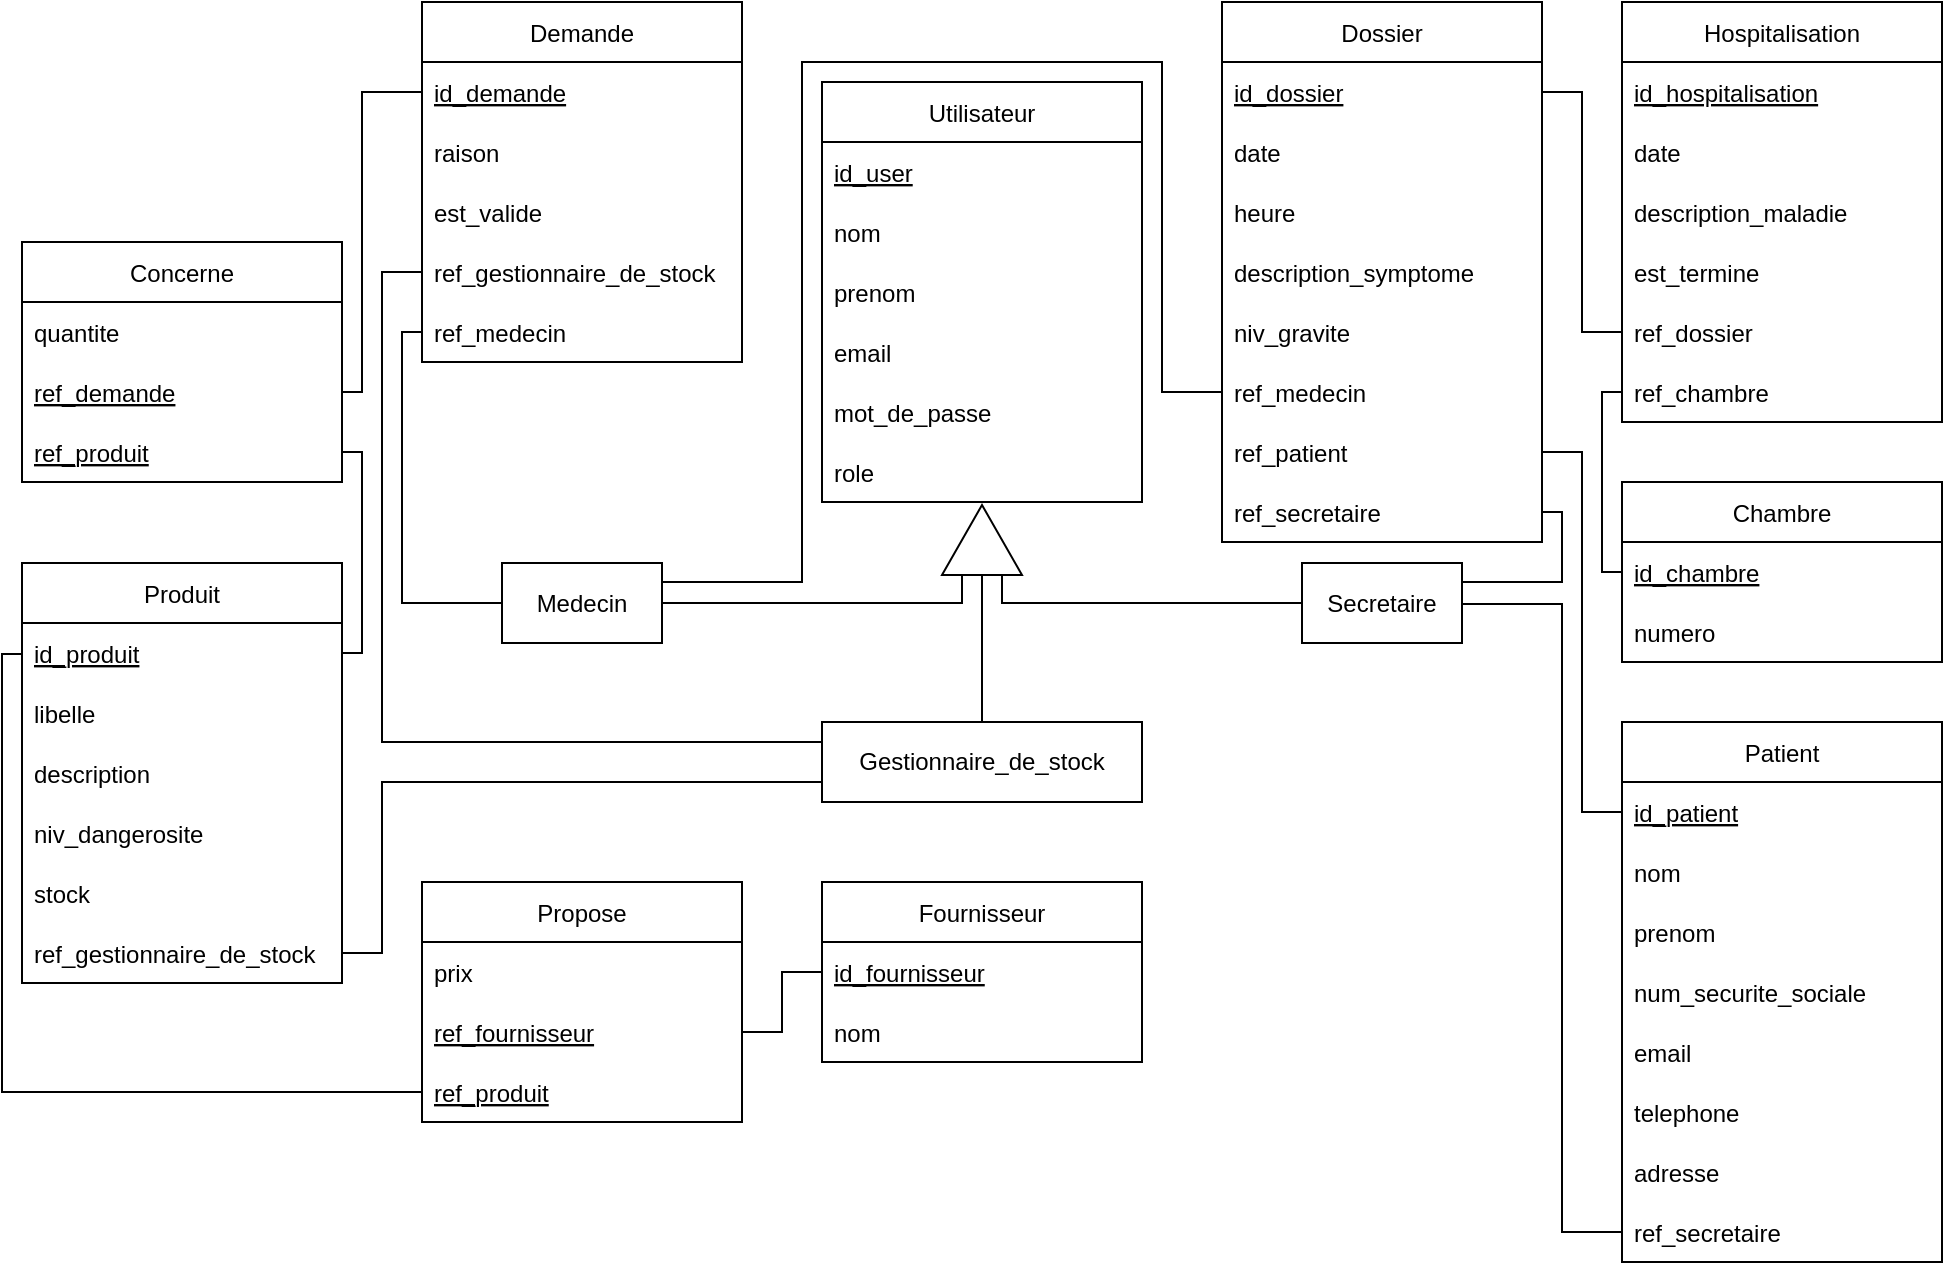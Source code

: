 <mxfile version="20.8.3" type="device"><diagram id="dr7y5gX4dk1mV74c-nIs" name="Page-1"><mxGraphModel dx="1547" dy="1036" grid="1" gridSize="10" guides="1" tooltips="1" connect="1" arrows="1" fold="1" page="0" pageScale="1" pageWidth="827" pageHeight="1169" math="0" shadow="0"><root><mxCell id="0"/><mxCell id="1" parent="0"/><mxCell id="97bpnOYT99kCRVey7zHK-1" value="Utilisateur" style="swimlane;fontStyle=0;childLayout=stackLayout;horizontal=1;startSize=30;horizontalStack=0;resizeParent=1;resizeParentMax=0;resizeLast=0;collapsible=1;marginBottom=0;" parent="1" vertex="1"><mxGeometry x="160" width="160" height="210" as="geometry"/></mxCell><mxCell id="97bpnOYT99kCRVey7zHK-2" value="id_user" style="text;strokeColor=none;fillColor=none;align=left;verticalAlign=middle;spacingLeft=4;spacingRight=4;overflow=hidden;points=[[0,0.5],[1,0.5]];portConstraint=eastwest;rotatable=0;fontStyle=4" parent="97bpnOYT99kCRVey7zHK-1" vertex="1"><mxGeometry y="30" width="160" height="30" as="geometry"/></mxCell><mxCell id="97bpnOYT99kCRVey7zHK-3" value="nom" style="text;strokeColor=none;fillColor=none;align=left;verticalAlign=middle;spacingLeft=4;spacingRight=4;overflow=hidden;points=[[0,0.5],[1,0.5]];portConstraint=eastwest;rotatable=0;" parent="97bpnOYT99kCRVey7zHK-1" vertex="1"><mxGeometry y="60" width="160" height="30" as="geometry"/></mxCell><mxCell id="97bpnOYT99kCRVey7zHK-4" value="prenom" style="text;strokeColor=none;fillColor=none;align=left;verticalAlign=middle;spacingLeft=4;spacingRight=4;overflow=hidden;points=[[0,0.5],[1,0.5]];portConstraint=eastwest;rotatable=0;" parent="97bpnOYT99kCRVey7zHK-1" vertex="1"><mxGeometry y="90" width="160" height="30" as="geometry"/></mxCell><mxCell id="97bpnOYT99kCRVey7zHK-5" value="email" style="text;strokeColor=none;fillColor=none;align=left;verticalAlign=middle;spacingLeft=4;spacingRight=4;overflow=hidden;points=[[0,0.5],[1,0.5]];portConstraint=eastwest;rotatable=0;" parent="97bpnOYT99kCRVey7zHK-1" vertex="1"><mxGeometry y="120" width="160" height="30" as="geometry"/></mxCell><mxCell id="em_v0NNv1Xu5IF9WONTU-8" value="mot_de_passe" style="text;strokeColor=none;fillColor=none;align=left;verticalAlign=middle;spacingLeft=4;spacingRight=4;overflow=hidden;points=[[0,0.5],[1,0.5]];portConstraint=eastwest;rotatable=0;" parent="97bpnOYT99kCRVey7zHK-1" vertex="1"><mxGeometry y="150" width="160" height="30" as="geometry"/></mxCell><mxCell id="97bpnOYT99kCRVey7zHK-101" value="role" style="text;strokeColor=none;fillColor=none;align=left;verticalAlign=middle;spacingLeft=4;spacingRight=4;overflow=hidden;points=[[0,0.5],[1,0.5]];portConstraint=eastwest;rotatable=0;" parent="97bpnOYT99kCRVey7zHK-1" vertex="1"><mxGeometry y="180" width="160" height="30" as="geometry"/></mxCell><mxCell id="97bpnOYT99kCRVey7zHK-47" value="Patient" style="swimlane;fontStyle=0;childLayout=stackLayout;horizontal=1;startSize=30;horizontalStack=0;resizeParent=1;resizeParentMax=0;resizeLast=0;collapsible=1;marginBottom=0;" parent="1" vertex="1"><mxGeometry x="560" y="320" width="160" height="270" as="geometry"/></mxCell><mxCell id="97bpnOYT99kCRVey7zHK-49" value="id_patient" style="text;strokeColor=none;fillColor=none;align=left;verticalAlign=middle;spacingLeft=4;spacingRight=4;overflow=hidden;points=[[0,0.5],[1,0.5]];portConstraint=eastwest;rotatable=0;fontStyle=4" parent="97bpnOYT99kCRVey7zHK-47" vertex="1"><mxGeometry y="30" width="160" height="30" as="geometry"/></mxCell><mxCell id="97bpnOYT99kCRVey7zHK-50" value="nom" style="text;strokeColor=none;fillColor=none;align=left;verticalAlign=middle;spacingLeft=4;spacingRight=4;overflow=hidden;points=[[0,0.5],[1,0.5]];portConstraint=eastwest;rotatable=0;" parent="97bpnOYT99kCRVey7zHK-47" vertex="1"><mxGeometry y="60" width="160" height="30" as="geometry"/></mxCell><mxCell id="97bpnOYT99kCRVey7zHK-51" value="prenom" style="text;strokeColor=none;fillColor=none;align=left;verticalAlign=middle;spacingLeft=4;spacingRight=4;overflow=hidden;points=[[0,0.5],[1,0.5]];portConstraint=eastwest;rotatable=0;" parent="97bpnOYT99kCRVey7zHK-47" vertex="1"><mxGeometry y="90" width="160" height="30" as="geometry"/></mxCell><mxCell id="97bpnOYT99kCRVey7zHK-52" value="num_securite_sociale" style="text;strokeColor=none;fillColor=none;align=left;verticalAlign=middle;spacingLeft=4;spacingRight=4;overflow=hidden;points=[[0,0.5],[1,0.5]];portConstraint=eastwest;rotatable=0;" parent="97bpnOYT99kCRVey7zHK-47" vertex="1"><mxGeometry y="120" width="160" height="30" as="geometry"/></mxCell><mxCell id="97bpnOYT99kCRVey7zHK-57" value="email" style="text;strokeColor=none;fillColor=none;align=left;verticalAlign=middle;spacingLeft=4;spacingRight=4;overflow=hidden;points=[[0,0.5],[1,0.5]];portConstraint=eastwest;rotatable=0;" parent="97bpnOYT99kCRVey7zHK-47" vertex="1"><mxGeometry y="150" width="160" height="30" as="geometry"/></mxCell><mxCell id="97bpnOYT99kCRVey7zHK-58" value="telephone" style="text;strokeColor=none;fillColor=none;align=left;verticalAlign=middle;spacingLeft=4;spacingRight=4;overflow=hidden;points=[[0,0.5],[1,0.5]];portConstraint=eastwest;rotatable=0;" parent="97bpnOYT99kCRVey7zHK-47" vertex="1"><mxGeometry y="180" width="160" height="30" as="geometry"/></mxCell><mxCell id="97bpnOYT99kCRVey7zHK-59" value="adresse" style="text;strokeColor=none;fillColor=none;align=left;verticalAlign=middle;spacingLeft=4;spacingRight=4;overflow=hidden;points=[[0,0.5],[1,0.5]];portConstraint=eastwest;rotatable=0;" parent="97bpnOYT99kCRVey7zHK-47" vertex="1"><mxGeometry y="210" width="160" height="30" as="geometry"/></mxCell><mxCell id="DgEalmae6vE1RJ-ZR6iM-13" value="ref_secretaire" style="text;strokeColor=none;fillColor=none;align=left;verticalAlign=middle;spacingLeft=4;spacingRight=4;overflow=hidden;points=[[0,0.5],[1,0.5]];portConstraint=eastwest;rotatable=0;" parent="97bpnOYT99kCRVey7zHK-47" vertex="1"><mxGeometry y="240" width="160" height="30" as="geometry"/></mxCell><mxCell id="97bpnOYT99kCRVey7zHK-53" value="Dossier" style="swimlane;fontStyle=0;childLayout=stackLayout;horizontal=1;startSize=30;horizontalStack=0;resizeParent=1;resizeParentMax=0;resizeLast=0;collapsible=1;marginBottom=0;" parent="1" vertex="1"><mxGeometry x="360" y="-40" width="160" height="270" as="geometry"/></mxCell><mxCell id="97bpnOYT99kCRVey7zHK-54" value="id_dossier" style="text;strokeColor=none;fillColor=none;align=left;verticalAlign=middle;spacingLeft=4;spacingRight=4;overflow=hidden;points=[[0,0.5],[1,0.5]];portConstraint=eastwest;rotatable=0;fontStyle=4" parent="97bpnOYT99kCRVey7zHK-53" vertex="1"><mxGeometry y="30" width="160" height="30" as="geometry"/></mxCell><mxCell id="97bpnOYT99kCRVey7zHK-55" value="date" style="text;strokeColor=none;fillColor=none;align=left;verticalAlign=middle;spacingLeft=4;spacingRight=4;overflow=hidden;points=[[0,0.5],[1,0.5]];portConstraint=eastwest;rotatable=0;" parent="97bpnOYT99kCRVey7zHK-53" vertex="1"><mxGeometry y="60" width="160" height="30" as="geometry"/></mxCell><mxCell id="97bpnOYT99kCRVey7zHK-56" value="heure" style="text;strokeColor=none;fillColor=none;align=left;verticalAlign=middle;spacingLeft=4;spacingRight=4;overflow=hidden;points=[[0,0.5],[1,0.5]];portConstraint=eastwest;rotatable=0;" parent="97bpnOYT99kCRVey7zHK-53" vertex="1"><mxGeometry y="90" width="160" height="30" as="geometry"/></mxCell><mxCell id="97bpnOYT99kCRVey7zHK-60" value="description_symptome" style="text;strokeColor=none;fillColor=none;align=left;verticalAlign=middle;spacingLeft=4;spacingRight=4;overflow=hidden;points=[[0,0.5],[1,0.5]];portConstraint=eastwest;rotatable=0;" parent="97bpnOYT99kCRVey7zHK-53" vertex="1"><mxGeometry y="120" width="160" height="30" as="geometry"/></mxCell><mxCell id="97bpnOYT99kCRVey7zHK-61" value="niv_gravite" style="text;strokeColor=none;fillColor=none;align=left;verticalAlign=middle;spacingLeft=4;spacingRight=4;overflow=hidden;points=[[0,0.5],[1,0.5]];portConstraint=eastwest;rotatable=0;" parent="97bpnOYT99kCRVey7zHK-53" vertex="1"><mxGeometry y="150" width="160" height="30" as="geometry"/></mxCell><mxCell id="DgEalmae6vE1RJ-ZR6iM-15" value="ref_medecin" style="text;strokeColor=none;fillColor=none;align=left;verticalAlign=middle;spacingLeft=4;spacingRight=4;overflow=hidden;points=[[0,0.5],[1,0.5]];portConstraint=eastwest;rotatable=0;" parent="97bpnOYT99kCRVey7zHK-53" vertex="1"><mxGeometry y="180" width="160" height="30" as="geometry"/></mxCell><mxCell id="DgEalmae6vE1RJ-ZR6iM-9" value="ref_patient" style="text;strokeColor=none;fillColor=none;align=left;verticalAlign=middle;spacingLeft=4;spacingRight=4;overflow=hidden;points=[[0,0.5],[1,0.5]];portConstraint=eastwest;rotatable=0;" parent="97bpnOYT99kCRVey7zHK-53" vertex="1"><mxGeometry y="210" width="160" height="30" as="geometry"/></mxCell><mxCell id="DgEalmae6vE1RJ-ZR6iM-10" value="ref_secretaire" style="text;strokeColor=none;fillColor=none;align=left;verticalAlign=middle;spacingLeft=4;spacingRight=4;overflow=hidden;points=[[0,0.5],[1,0.5]];portConstraint=eastwest;rotatable=0;" parent="97bpnOYT99kCRVey7zHK-53" vertex="1"><mxGeometry y="240" width="160" height="30" as="geometry"/></mxCell><mxCell id="97bpnOYT99kCRVey7zHK-63" value="Hospitalisation" style="swimlane;fontStyle=0;childLayout=stackLayout;horizontal=1;startSize=30;horizontalStack=0;resizeParent=1;resizeParentMax=0;resizeLast=0;collapsible=1;marginBottom=0;" parent="1" vertex="1"><mxGeometry x="560" y="-40" width="160" height="210" as="geometry"/></mxCell><mxCell id="97bpnOYT99kCRVey7zHK-64" value="id_hospitalisation" style="text;strokeColor=none;fillColor=none;align=left;verticalAlign=middle;spacingLeft=4;spacingRight=4;overflow=hidden;points=[[0,0.5],[1,0.5]];portConstraint=eastwest;rotatable=0;fontStyle=4" parent="97bpnOYT99kCRVey7zHK-63" vertex="1"><mxGeometry y="30" width="160" height="30" as="geometry"/></mxCell><mxCell id="97bpnOYT99kCRVey7zHK-65" value="date" style="text;strokeColor=none;fillColor=none;align=left;verticalAlign=middle;spacingLeft=4;spacingRight=4;overflow=hidden;points=[[0,0.5],[1,0.5]];portConstraint=eastwest;rotatable=0;" parent="97bpnOYT99kCRVey7zHK-63" vertex="1"><mxGeometry y="60" width="160" height="30" as="geometry"/></mxCell><mxCell id="97bpnOYT99kCRVey7zHK-66" value="description_maladie" style="text;strokeColor=none;fillColor=none;align=left;verticalAlign=middle;spacingLeft=4;spacingRight=4;overflow=hidden;points=[[0,0.5],[1,0.5]];portConstraint=eastwest;rotatable=0;" parent="97bpnOYT99kCRVey7zHK-63" vertex="1"><mxGeometry y="90" width="160" height="30" as="geometry"/></mxCell><mxCell id="97bpnOYT99kCRVey7zHK-123" value="est_termine" style="text;strokeColor=none;fillColor=none;align=left;verticalAlign=middle;spacingLeft=4;spacingRight=4;overflow=hidden;points=[[0,0.5],[1,0.5]];portConstraint=eastwest;rotatable=0;" parent="97bpnOYT99kCRVey7zHK-63" vertex="1"><mxGeometry y="120" width="160" height="30" as="geometry"/></mxCell><mxCell id="DgEalmae6vE1RJ-ZR6iM-6" value="ref_dossier" style="text;strokeColor=none;fillColor=none;align=left;verticalAlign=middle;spacingLeft=4;spacingRight=4;overflow=hidden;points=[[0,0.5],[1,0.5]];portConstraint=eastwest;rotatable=0;" parent="97bpnOYT99kCRVey7zHK-63" vertex="1"><mxGeometry y="150" width="160" height="30" as="geometry"/></mxCell><mxCell id="DgEalmae6vE1RJ-ZR6iM-2" value="ref_chambre" style="text;strokeColor=none;fillColor=none;align=left;verticalAlign=middle;spacingLeft=4;spacingRight=4;overflow=hidden;points=[[0,0.5],[1,0.5]];portConstraint=eastwest;rotatable=0;" parent="97bpnOYT99kCRVey7zHK-63" vertex="1"><mxGeometry y="180" width="160" height="30" as="geometry"/></mxCell><mxCell id="97bpnOYT99kCRVey7zHK-67" value="Chambre" style="swimlane;fontStyle=0;childLayout=stackLayout;horizontal=1;startSize=30;horizontalStack=0;resizeParent=1;resizeParentMax=0;resizeLast=0;collapsible=1;marginBottom=0;" parent="1" vertex="1"><mxGeometry x="560" y="200" width="160" height="90" as="geometry"/></mxCell><mxCell id="97bpnOYT99kCRVey7zHK-68" value="id_chambre" style="text;strokeColor=none;fillColor=none;align=left;verticalAlign=middle;spacingLeft=4;spacingRight=4;overflow=hidden;points=[[0,0.5],[1,0.5]];portConstraint=eastwest;rotatable=0;fontStyle=4" parent="97bpnOYT99kCRVey7zHK-67" vertex="1"><mxGeometry y="30" width="160" height="30" as="geometry"/></mxCell><mxCell id="97bpnOYT99kCRVey7zHK-70" value="numero" style="text;strokeColor=none;fillColor=none;align=left;verticalAlign=middle;spacingLeft=4;spacingRight=4;overflow=hidden;points=[[0,0.5],[1,0.5]];portConstraint=eastwest;rotatable=0;" parent="97bpnOYT99kCRVey7zHK-67" vertex="1"><mxGeometry y="60" width="160" height="30" as="geometry"/></mxCell><mxCell id="97bpnOYT99kCRVey7zHK-75" value="Demande" style="swimlane;fontStyle=0;childLayout=stackLayout;horizontal=1;startSize=30;horizontalStack=0;resizeParent=1;resizeParentMax=0;resizeLast=0;collapsible=1;marginBottom=0;" parent="1" vertex="1"><mxGeometry x="-40" y="-40" width="160" height="180" as="geometry"/></mxCell><mxCell id="97bpnOYT99kCRVey7zHK-79" value="id_demande" style="text;strokeColor=none;fillColor=none;align=left;verticalAlign=middle;spacingLeft=4;spacingRight=4;overflow=hidden;points=[[0,0.5],[1,0.5]];portConstraint=eastwest;rotatable=0;fontStyle=4" parent="97bpnOYT99kCRVey7zHK-75" vertex="1"><mxGeometry y="30" width="160" height="30" as="geometry"/></mxCell><mxCell id="em_v0NNv1Xu5IF9WONTU-36" value="raison" style="text;strokeColor=none;fillColor=none;align=left;verticalAlign=middle;spacingLeft=4;spacingRight=4;overflow=hidden;points=[[0,0.5],[1,0.5]];portConstraint=eastwest;rotatable=0;" parent="97bpnOYT99kCRVey7zHK-75" vertex="1"><mxGeometry y="60" width="160" height="30" as="geometry"/></mxCell><mxCell id="97bpnOYT99kCRVey7zHK-76" value="est_valide" style="text;strokeColor=none;fillColor=none;align=left;verticalAlign=middle;spacingLeft=4;spacingRight=4;overflow=hidden;points=[[0,0.5],[1,0.5]];portConstraint=eastwest;rotatable=0;" parent="97bpnOYT99kCRVey7zHK-75" vertex="1"><mxGeometry y="90" width="160" height="30" as="geometry"/></mxCell><mxCell id="DgEalmae6vE1RJ-ZR6iM-25" value="ref_gestionnaire_de_stock" style="text;strokeColor=none;fillColor=none;align=left;verticalAlign=middle;spacingLeft=4;spacingRight=4;overflow=hidden;points=[[0,0.5],[1,0.5]];portConstraint=eastwest;rotatable=0;" parent="97bpnOYT99kCRVey7zHK-75" vertex="1"><mxGeometry y="120" width="160" height="30" as="geometry"/></mxCell><mxCell id="DgEalmae6vE1RJ-ZR6iM-17" value="ref_medecin" style="text;strokeColor=none;fillColor=none;align=left;verticalAlign=middle;spacingLeft=4;spacingRight=4;overflow=hidden;points=[[0,0.5],[1,0.5]];portConstraint=eastwest;rotatable=0;" parent="97bpnOYT99kCRVey7zHK-75" vertex="1"><mxGeometry y="150" width="160" height="30" as="geometry"/></mxCell><mxCell id="97bpnOYT99kCRVey7zHK-85" value="Produit" style="swimlane;fontStyle=0;childLayout=stackLayout;horizontal=1;startSize=30;horizontalStack=0;resizeParent=1;resizeParentMax=0;resizeLast=0;collapsible=1;marginBottom=0;" parent="1" vertex="1"><mxGeometry x="-240" y="240.5" width="160" height="210" as="geometry"/></mxCell><mxCell id="97bpnOYT99kCRVey7zHK-86" value="id_produit" style="text;strokeColor=none;fillColor=none;align=left;verticalAlign=middle;spacingLeft=4;spacingRight=4;overflow=hidden;points=[[0,0.5],[1,0.5]];portConstraint=eastwest;rotatable=0;fontStyle=4" parent="97bpnOYT99kCRVey7zHK-85" vertex="1"><mxGeometry y="30" width="160" height="30" as="geometry"/></mxCell><mxCell id="97bpnOYT99kCRVey7zHK-87" value="libelle" style="text;strokeColor=none;fillColor=none;align=left;verticalAlign=middle;spacingLeft=4;spacingRight=4;overflow=hidden;points=[[0,0.5],[1,0.5]];portConstraint=eastwest;rotatable=0;" parent="97bpnOYT99kCRVey7zHK-85" vertex="1"><mxGeometry y="60" width="160" height="30" as="geometry"/></mxCell><mxCell id="97bpnOYT99kCRVey7zHK-136" value="description" style="text;strokeColor=none;fillColor=none;align=left;verticalAlign=middle;spacingLeft=4;spacingRight=4;overflow=hidden;points=[[0,0.5],[1,0.5]];portConstraint=eastwest;rotatable=0;" parent="97bpnOYT99kCRVey7zHK-85" vertex="1"><mxGeometry y="90" width="160" height="30" as="geometry"/></mxCell><mxCell id="97bpnOYT99kCRVey7zHK-137" value="niv_dangerosite" style="text;strokeColor=none;fillColor=none;align=left;verticalAlign=middle;spacingLeft=4;spacingRight=4;overflow=hidden;points=[[0,0.5],[1,0.5]];portConstraint=eastwest;rotatable=0;" parent="97bpnOYT99kCRVey7zHK-85" vertex="1"><mxGeometry y="120" width="160" height="30" as="geometry"/></mxCell><mxCell id="97bpnOYT99kCRVey7zHK-154" value="stock" style="text;strokeColor=none;fillColor=none;align=left;verticalAlign=middle;spacingLeft=4;spacingRight=4;overflow=hidden;points=[[0,0.5],[1,0.5]];portConstraint=eastwest;rotatable=0;" parent="97bpnOYT99kCRVey7zHK-85" vertex="1"><mxGeometry y="150" width="160" height="30" as="geometry"/></mxCell><mxCell id="DgEalmae6vE1RJ-ZR6iM-22" value="ref_gestionnaire_de_stock" style="text;strokeColor=none;fillColor=none;align=left;verticalAlign=middle;spacingLeft=4;spacingRight=4;overflow=hidden;points=[[0,0.5],[1,0.5]];portConstraint=eastwest;rotatable=0;" parent="97bpnOYT99kCRVey7zHK-85" vertex="1"><mxGeometry y="180" width="160" height="30" as="geometry"/></mxCell><mxCell id="97bpnOYT99kCRVey7zHK-102" value="" style="triangle;whiteSpace=wrap;html=1;rotation=-90;" parent="1" vertex="1"><mxGeometry x="222.5" y="209" width="35" height="40" as="geometry"/></mxCell><mxCell id="em_v0NNv1Xu5IF9WONTU-7" style="edgeStyle=orthogonalEdgeStyle;rounded=0;orthogonalLoop=1;jettySize=auto;html=1;entryX=0;entryY=0.25;entryDx=0;entryDy=0;endArrow=none;endFill=0;" parent="1" source="97bpnOYT99kCRVey7zHK-103" target="97bpnOYT99kCRVey7zHK-102" edge="1"><mxGeometry relative="1" as="geometry"><Array as="points"><mxPoint x="230" y="260"/></Array></mxGeometry></mxCell><mxCell id="zrZ4sBZSiec-dFqa14sy-32" style="edgeStyle=orthogonalEdgeStyle;rounded=0;orthogonalLoop=1;jettySize=auto;html=1;endArrow=none;endFill=0;" edge="1" parent="1" source="97bpnOYT99kCRVey7zHK-103" target="DgEalmae6vE1RJ-ZR6iM-17"><mxGeometry relative="1" as="geometry"><Array as="points"><mxPoint x="-50" y="260"/><mxPoint x="-50" y="125"/></Array></mxGeometry></mxCell><mxCell id="97bpnOYT99kCRVey7zHK-103" value="Medecin" style="rounded=0;whiteSpace=wrap;html=1;" parent="1" vertex="1"><mxGeometry y="240.5" width="80" height="40" as="geometry"/></mxCell><mxCell id="em_v0NNv1Xu5IF9WONTU-6" style="edgeStyle=orthogonalEdgeStyle;rounded=0;orthogonalLoop=1;jettySize=auto;html=1;entryX=0;entryY=0.75;entryDx=0;entryDy=0;endArrow=none;endFill=0;" parent="1" source="97bpnOYT99kCRVey7zHK-104" target="97bpnOYT99kCRVey7zHK-102" edge="1"><mxGeometry relative="1" as="geometry"><Array as="points"><mxPoint x="250" y="260"/></Array></mxGeometry></mxCell><mxCell id="97bpnOYT99kCRVey7zHK-104" value="Secretaire" style="rounded=0;whiteSpace=wrap;html=1;" parent="1" vertex="1"><mxGeometry x="400" y="240.5" width="80" height="40" as="geometry"/></mxCell><mxCell id="97bpnOYT99kCRVey7zHK-109" style="edgeStyle=orthogonalEdgeStyle;rounded=0;orthogonalLoop=1;jettySize=auto;html=1;entryX=0;entryY=0.5;entryDx=0;entryDy=0;endArrow=none;endFill=0;" parent="1" source="97bpnOYT99kCRVey7zHK-107" target="97bpnOYT99kCRVey7zHK-102" edge="1"><mxGeometry relative="1" as="geometry"><Array as="points"><mxPoint x="240" y="260"/><mxPoint x="240" y="260"/></Array></mxGeometry></mxCell><mxCell id="zrZ4sBZSiec-dFqa14sy-31" style="edgeStyle=orthogonalEdgeStyle;rounded=0;orthogonalLoop=1;jettySize=auto;html=1;endArrow=none;endFill=0;" edge="1" parent="1" source="97bpnOYT99kCRVey7zHK-107" target="DgEalmae6vE1RJ-ZR6iM-25"><mxGeometry relative="1" as="geometry"><Array as="points"><mxPoint x="-60" y="330"/><mxPoint x="-60" y="95"/></Array></mxGeometry></mxCell><mxCell id="97bpnOYT99kCRVey7zHK-107" value="Gestionnaire_de_stock" style="rounded=0;whiteSpace=wrap;html=1;" parent="1" vertex="1"><mxGeometry x="160" y="320" width="160" height="40" as="geometry"/></mxCell><mxCell id="97bpnOYT99kCRVey7zHK-143" value="Fournisseur" style="swimlane;fontStyle=0;childLayout=stackLayout;horizontal=1;startSize=30;horizontalStack=0;resizeParent=1;resizeParentMax=0;resizeLast=0;collapsible=1;marginBottom=0;" parent="1" vertex="1"><mxGeometry x="160" y="400" width="160" height="90" as="geometry"/></mxCell><mxCell id="97bpnOYT99kCRVey7zHK-144" value="id_fournisseur" style="text;strokeColor=none;fillColor=none;align=left;verticalAlign=middle;spacingLeft=4;spacingRight=4;overflow=hidden;points=[[0,0.5],[1,0.5]];portConstraint=eastwest;rotatable=0;fontStyle=4" parent="97bpnOYT99kCRVey7zHK-143" vertex="1"><mxGeometry y="30" width="160" height="30" as="geometry"/></mxCell><mxCell id="97bpnOYT99kCRVey7zHK-145" value="nom" style="text;strokeColor=none;fillColor=none;align=left;verticalAlign=middle;spacingLeft=4;spacingRight=4;overflow=hidden;points=[[0,0.5],[1,0.5]];portConstraint=eastwest;rotatable=0;" parent="97bpnOYT99kCRVey7zHK-143" vertex="1"><mxGeometry y="60" width="160" height="30" as="geometry"/></mxCell><mxCell id="DgEalmae6vE1RJ-ZR6iM-7" style="edgeStyle=orthogonalEdgeStyle;rounded=0;orthogonalLoop=1;jettySize=auto;html=1;endArrow=none;endFill=0;" parent="1" source="97bpnOYT99kCRVey7zHK-54" target="DgEalmae6vE1RJ-ZR6iM-6" edge="1"><mxGeometry relative="1" as="geometry"><Array as="points"><mxPoint x="540" y="5"/><mxPoint x="540" y="125"/></Array></mxGeometry></mxCell><mxCell id="DgEalmae6vE1RJ-ZR6iM-12" style="edgeStyle=orthogonalEdgeStyle;rounded=0;orthogonalLoop=1;jettySize=auto;html=1;endArrow=none;endFill=0;" parent="1" source="DgEalmae6vE1RJ-ZR6iM-10" target="97bpnOYT99kCRVey7zHK-104" edge="1"><mxGeometry relative="1" as="geometry"><Array as="points"><mxPoint x="530" y="215"/><mxPoint x="530" y="250"/></Array></mxGeometry></mxCell><mxCell id="DgEalmae6vE1RJ-ZR6iM-16" style="edgeStyle=orthogonalEdgeStyle;rounded=0;orthogonalLoop=1;jettySize=auto;html=1;endArrow=none;endFill=0;" parent="1" source="DgEalmae6vE1RJ-ZR6iM-15" target="97bpnOYT99kCRVey7zHK-103" edge="1"><mxGeometry relative="1" as="geometry"><Array as="points"><mxPoint x="330" y="155"/><mxPoint x="330" y="-10"/><mxPoint x="150" y="-10"/><mxPoint x="150" y="250"/></Array></mxGeometry></mxCell><mxCell id="zrZ4sBZSiec-dFqa14sy-1" value="Concerne" style="swimlane;fontStyle=0;childLayout=stackLayout;horizontal=1;startSize=30;horizontalStack=0;resizeParent=1;resizeParentMax=0;resizeLast=0;collapsible=1;marginBottom=0;" vertex="1" parent="1"><mxGeometry x="-240" y="80" width="160" height="120" as="geometry"/></mxCell><mxCell id="zrZ4sBZSiec-dFqa14sy-7" value="quantite" style="text;strokeColor=none;fillColor=none;align=left;verticalAlign=middle;spacingLeft=4;spacingRight=4;overflow=hidden;points=[[0,0.5],[1,0.5]];portConstraint=eastwest;rotatable=0;" vertex="1" parent="zrZ4sBZSiec-dFqa14sy-1"><mxGeometry y="30" width="160" height="30" as="geometry"/></mxCell><mxCell id="zrZ4sBZSiec-dFqa14sy-5" value="ref_demande" style="text;strokeColor=none;fillColor=none;align=left;verticalAlign=middle;spacingLeft=4;spacingRight=4;overflow=hidden;points=[[0,0.5],[1,0.5]];portConstraint=eastwest;rotatable=0;fontStyle=4" vertex="1" parent="zrZ4sBZSiec-dFqa14sy-1"><mxGeometry y="60" width="160" height="30" as="geometry"/></mxCell><mxCell id="zrZ4sBZSiec-dFqa14sy-6" value="ref_produit" style="text;strokeColor=none;fillColor=none;align=left;verticalAlign=middle;spacingLeft=4;spacingRight=4;overflow=hidden;points=[[0,0.5],[1,0.5]];portConstraint=eastwest;rotatable=0;fontStyle=4" vertex="1" parent="zrZ4sBZSiec-dFqa14sy-1"><mxGeometry y="90" width="160" height="30" as="geometry"/></mxCell><mxCell id="zrZ4sBZSiec-dFqa14sy-15" style="edgeStyle=orthogonalEdgeStyle;rounded=0;orthogonalLoop=1;jettySize=auto;html=1;endArrow=none;endFill=0;" edge="1" parent="1" source="97bpnOYT99kCRVey7zHK-86" target="zrZ4sBZSiec-dFqa14sy-6"><mxGeometry relative="1" as="geometry"><Array as="points"><mxPoint x="-70" y="286"/><mxPoint x="-70" y="185"/></Array></mxGeometry></mxCell><mxCell id="zrZ4sBZSiec-dFqa14sy-17" value="Propose" style="swimlane;fontStyle=0;childLayout=stackLayout;horizontal=1;startSize=30;horizontalStack=0;resizeParent=1;resizeParentMax=0;resizeLast=0;collapsible=1;marginBottom=0;" vertex="1" parent="1"><mxGeometry x="-40" y="400" width="160" height="120" as="geometry"/></mxCell><mxCell id="zrZ4sBZSiec-dFqa14sy-18" value="prix" style="text;strokeColor=none;fillColor=none;align=left;verticalAlign=middle;spacingLeft=4;spacingRight=4;overflow=hidden;points=[[0,0.5],[1,0.5]];portConstraint=eastwest;rotatable=0;" vertex="1" parent="zrZ4sBZSiec-dFqa14sy-17"><mxGeometry y="30" width="160" height="30" as="geometry"/></mxCell><mxCell id="zrZ4sBZSiec-dFqa14sy-19" value="ref_fournisseur" style="text;strokeColor=none;fillColor=none;align=left;verticalAlign=middle;spacingLeft=4;spacingRight=4;overflow=hidden;points=[[0,0.5],[1,0.5]];portConstraint=eastwest;rotatable=0;fontStyle=4" vertex="1" parent="zrZ4sBZSiec-dFqa14sy-17"><mxGeometry y="60" width="160" height="30" as="geometry"/></mxCell><mxCell id="zrZ4sBZSiec-dFqa14sy-20" value="ref_produit" style="text;strokeColor=none;fillColor=none;align=left;verticalAlign=middle;spacingLeft=4;spacingRight=4;overflow=hidden;points=[[0,0.5],[1,0.5]];portConstraint=eastwest;rotatable=0;fontStyle=4" vertex="1" parent="zrZ4sBZSiec-dFqa14sy-17"><mxGeometry y="90" width="160" height="30" as="geometry"/></mxCell><mxCell id="zrZ4sBZSiec-dFqa14sy-22" style="edgeStyle=orthogonalEdgeStyle;rounded=0;orthogonalLoop=1;jettySize=auto;html=1;endArrow=none;endFill=0;" edge="1" parent="1" source="zrZ4sBZSiec-dFqa14sy-20" target="97bpnOYT99kCRVey7zHK-86"><mxGeometry relative="1" as="geometry"><Array as="points"><mxPoint x="-250" y="505"/><mxPoint x="-250" y="286"/></Array></mxGeometry></mxCell><mxCell id="zrZ4sBZSiec-dFqa14sy-23" style="edgeStyle=orthogonalEdgeStyle;rounded=0;orthogonalLoop=1;jettySize=auto;html=1;endArrow=none;endFill=0;" edge="1" parent="1" source="zrZ4sBZSiec-dFqa14sy-19" target="97bpnOYT99kCRVey7zHK-144"><mxGeometry relative="1" as="geometry"/></mxCell><mxCell id="zrZ4sBZSiec-dFqa14sy-24" style="edgeStyle=orthogonalEdgeStyle;rounded=0;orthogonalLoop=1;jettySize=auto;html=1;endArrow=none;endFill=0;" edge="1" parent="1" source="97bpnOYT99kCRVey7zHK-49" target="DgEalmae6vE1RJ-ZR6iM-9"><mxGeometry relative="1" as="geometry"><Array as="points"><mxPoint x="540" y="365"/><mxPoint x="540" y="185"/></Array></mxGeometry></mxCell><mxCell id="zrZ4sBZSiec-dFqa14sy-25" style="edgeStyle=orthogonalEdgeStyle;rounded=0;orthogonalLoop=1;jettySize=auto;html=1;endArrow=none;endFill=0;" edge="1" parent="1" source="DgEalmae6vE1RJ-ZR6iM-2" target="97bpnOYT99kCRVey7zHK-68"><mxGeometry relative="1" as="geometry"><Array as="points"><mxPoint x="550" y="155"/><mxPoint x="550" y="245"/></Array></mxGeometry></mxCell><mxCell id="zrZ4sBZSiec-dFqa14sy-26" style="edgeStyle=orthogonalEdgeStyle;rounded=0;orthogonalLoop=1;jettySize=auto;html=1;endArrow=none;endFill=0;" edge="1" parent="1" source="DgEalmae6vE1RJ-ZR6iM-13" target="97bpnOYT99kCRVey7zHK-104"><mxGeometry relative="1" as="geometry"><Array as="points"><mxPoint x="530" y="575"/><mxPoint x="530" y="261"/></Array></mxGeometry></mxCell><mxCell id="zrZ4sBZSiec-dFqa14sy-28" style="edgeStyle=orthogonalEdgeStyle;rounded=0;orthogonalLoop=1;jettySize=auto;html=1;endArrow=none;endFill=0;" edge="1" parent="1" source="DgEalmae6vE1RJ-ZR6iM-22" target="97bpnOYT99kCRVey7zHK-107"><mxGeometry relative="1" as="geometry"><Array as="points"><mxPoint x="-60" y="436"/><mxPoint x="-60" y="350"/></Array></mxGeometry></mxCell><mxCell id="zrZ4sBZSiec-dFqa14sy-30" style="edgeStyle=orthogonalEdgeStyle;rounded=0;orthogonalLoop=1;jettySize=auto;html=1;endArrow=none;endFill=0;" edge="1" parent="1" source="zrZ4sBZSiec-dFqa14sy-5" target="97bpnOYT99kCRVey7zHK-79"><mxGeometry relative="1" as="geometry"><Array as="points"><mxPoint x="-70" y="155"/><mxPoint x="-70" y="5"/></Array></mxGeometry></mxCell></root></mxGraphModel></diagram></mxfile>